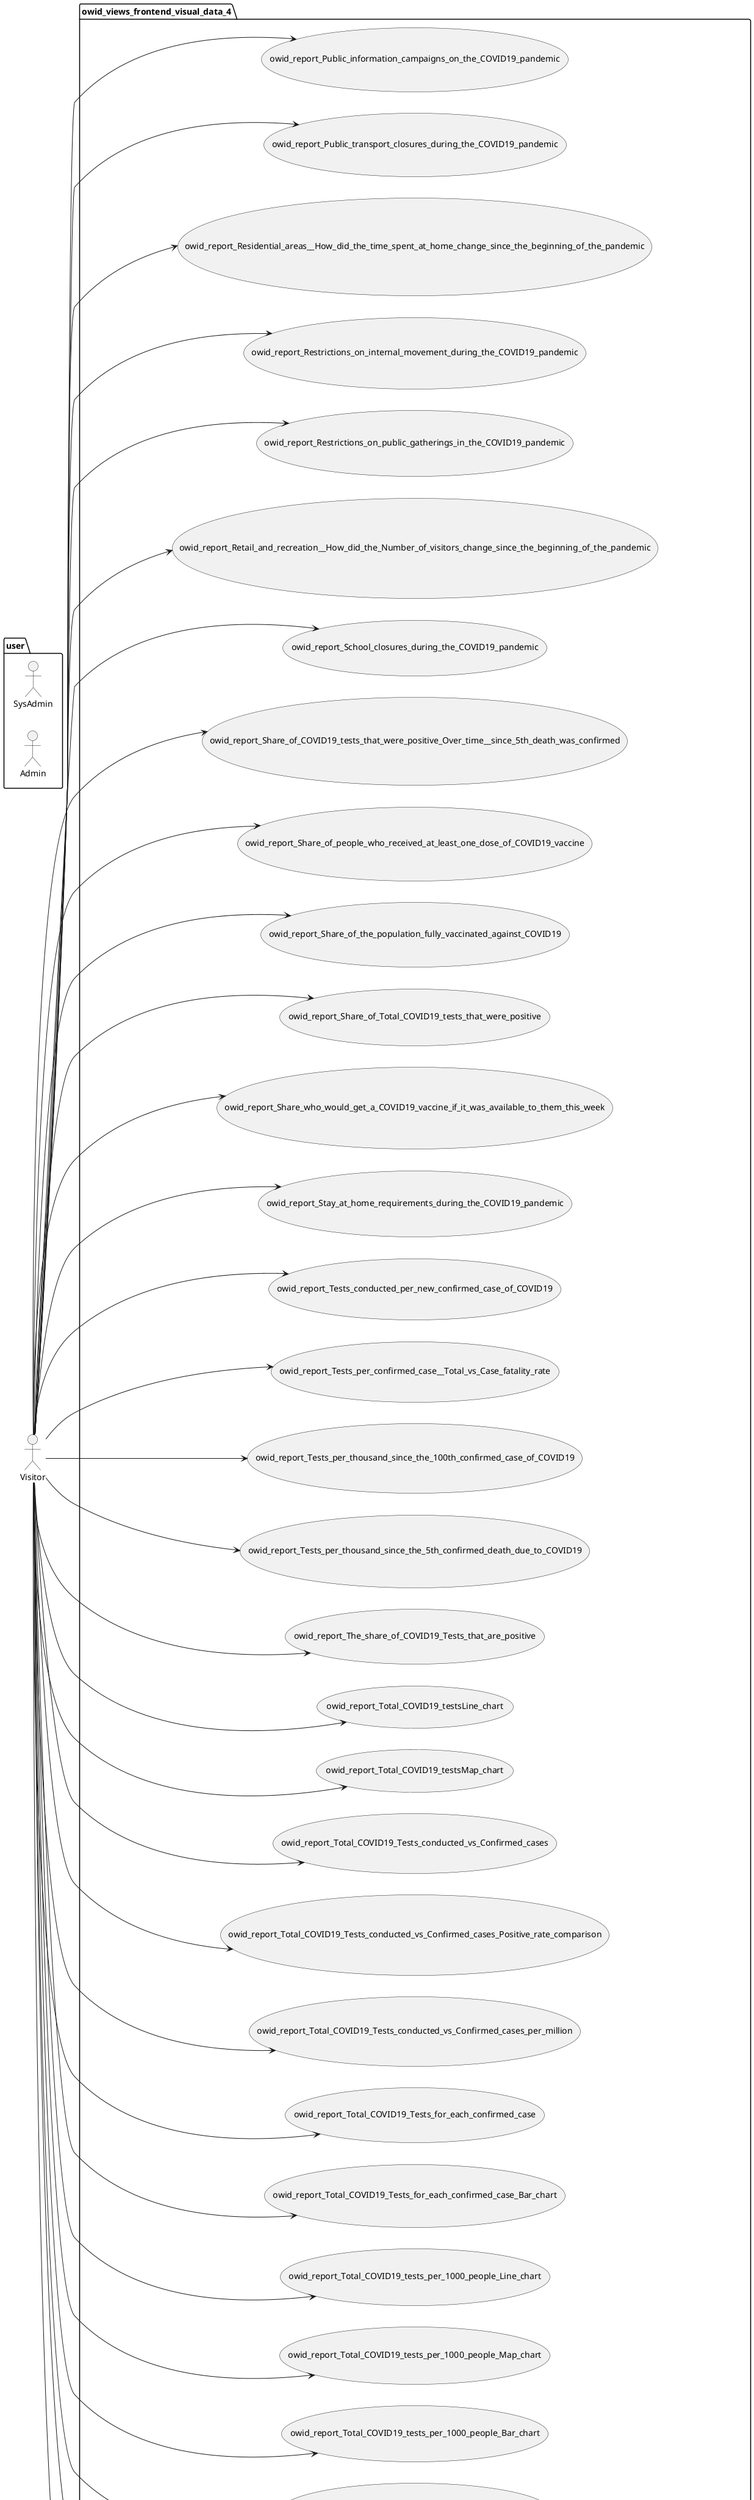 @startuml
left to right direction
actor Visitor as vu
package user {
	actor SysAdmin as su
	actor Admin as au
}
package owid_views_frontend_visual_data_4 {
    usecase owid_report_Public_information_campaigns_on_the_COVID19_pandemic as UC290
    usecase owid_report_Public_transport_closures_during_the_COVID19_pandemic as UC291
    usecase owid_report_Residential_areas__How_did_the_time_spent_at_home_change_since_the_beginning_of_the_pandemic as UC292
    usecase owid_report_Restrictions_on_internal_movement_during_the_COVID19_pandemic as UC293
    usecase owid_report_Restrictions_on_public_gatherings_in_the_COVID19_pandemic as UC294
    usecase owid_report_Retail_and_recreation__How_did_the_Number_of_visitors_change_since_the_beginning_of_the_pandemic as UC295
    usecase owid_report_School_closures_during_the_COVID19_pandemic as UC296
    usecase owid_report_Share_of_COVID19_tests_that_were_positive_Over_time__since_5th_death_was_confirmed as UC297
    usecase owid_report_Share_of_people_who_received_at_least_one_dose_of_COVID19_vaccine as UC298
    usecase owid_report_Share_of_the_population_fully_vaccinated_against_COVID19 as UC299
    usecase owid_report_Share_of_Total_COVID19_tests_that_were_positive as UC300
    usecase owid_report_Share_who_would_get_a_COVID19_vaccine_if_it_was_available_to_them_this_week as UC301
    usecase owid_report_Stay_at_home_requirements_during_the_COVID19_pandemic as UC302
    usecase owid_report_Tests_conducted_per_new_confirmed_case_of_COVID19 as UC303
    usecase owid_report_Tests_per_confirmed_case__Total_vs_Case_fatality_rate as UC304
    usecase owid_report_Tests_per_thousand_since_the_100th_confirmed_case_of_COVID19 as UC305
    usecase owid_report_Tests_per_thousand_since_the_5th_confirmed_death_due_to_COVID19 as UC306
    usecase owid_report_The_share_of_COVID19_Tests_that_are_positive as UC307
    usecase owid_report_Total_COVID19_testsLine_chart as UC308
    usecase owid_report_Total_COVID19_testsMap_chart as UC309
    usecase owid_report_Total_COVID19_Tests_conducted_vs_Confirmed_cases as UC310
    usecase owid_report_Total_COVID19_Tests_conducted_vs_Confirmed_cases_Positive_rate_comparison as UC311
    usecase owid_report_Total_COVID19_Tests_conducted_vs_Confirmed_cases_per_million as UC312
    usecase owid_report_Total_COVID19_Tests_for_each_confirmed_case as UC313
    usecase owid_report_Total_COVID19_Tests_for_each_confirmed_case_Bar_chart as UC314
    usecase owid_report_Total_COVID19_tests_per_1000_people_Line_chart as UC315
    usecase owid_report_Total_COVID19_tests_per_1000_people_Map_chart as UC316
    usecase owid_report_Total_COVID19_tests_per_1000_people_Bar_chart as UC317
    usecase owid_report_Total_COVID19_tests_per_1000_vs_GDP_per_capita as UC318
    usecase owid_report_Total_COVID19_tests_per_1000__how_are_testing_rates_changing__Since_Daily_new_confirmed_deaths_due_to_COVID19_reached_0p1_per_million as UC319
    usecase owid_report_Total_COVID19_tests_per_1000__how_are_testing_rates_changing__Since_Daily_new_confirmed_deaths_due_to_COVID19_reached_0p1_per_million as UC320
}
vu --> UC290
vu --> UC291
vu --> UC292
vu --> UC293
vu --> UC294
vu --> UC295
vu --> UC296
vu --> UC297
vu --> UC298
vu --> UC299
vu --> UC300
vu --> UC301
vu --> UC302
vu --> UC303
vu --> UC304
vu --> UC305
vu --> UC306
vu --> UC307
vu --> UC308
vu --> UC309
vu --> UC310
vu --> UC311
vu --> UC312
vu --> UC313
vu --> UC314
vu --> UC315
vu --> UC316
vu --> UC317
vu --> UC318
vu --> UC319
vu --> UC320
@enduml